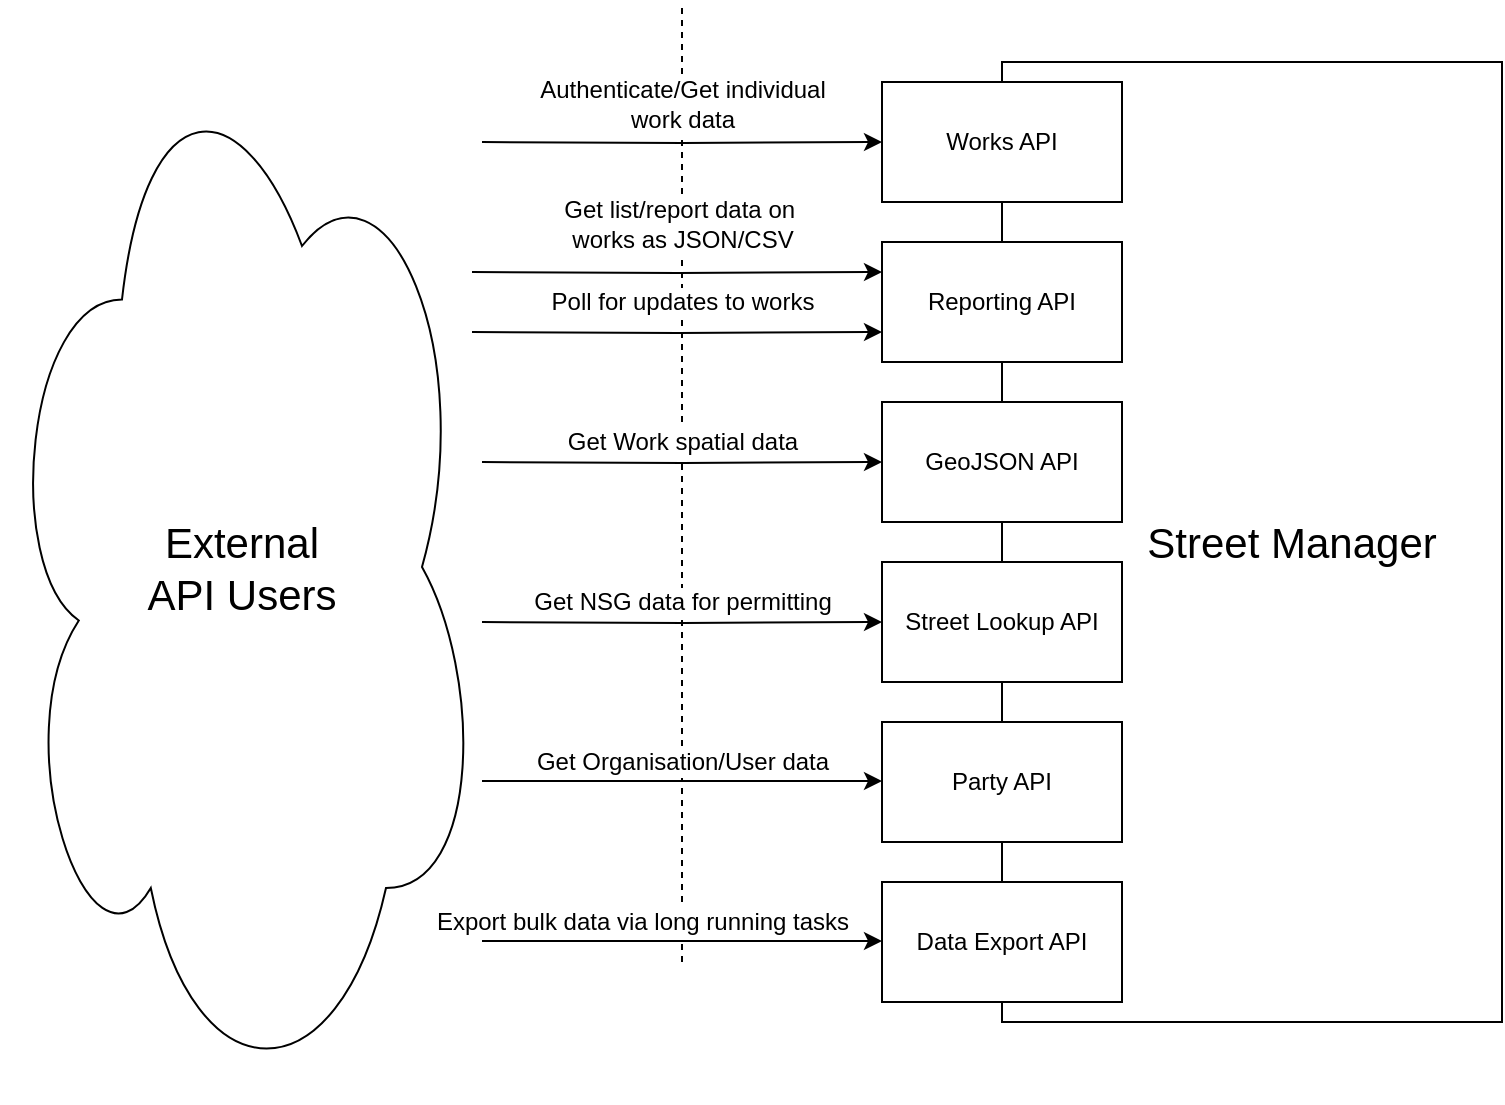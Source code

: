 <mxfile version="12.3.6" type="device" pages="1"><diagram id="yvY9XPShu4gIJ7q-9Z7X" name="Page-1"><mxGraphModel dx="786" dy="464" grid="1" gridSize="10" guides="1" tooltips="1" connect="1" arrows="1" fold="1" page="1" pageScale="1" pageWidth="827" pageHeight="1169" math="0" shadow="0"><root><mxCell id="0"/><mxCell id="1" parent="0"/><mxCell id="xEVl0C_KiAzPeE4bStc8-1" value="&lt;font style=&quot;font-size: 21px&quot;&gt;External &lt;br&gt;API Users&lt;/font&gt;" style="ellipse;shape=cloud;whiteSpace=wrap;html=1;" parent="1" vertex="1"><mxGeometry x="80" y="255" width="240" height="535" as="geometry"/></mxCell><mxCell id="xEVl0C_KiAzPeE4bStc8-2" value="" style="endArrow=none;dashed=1;html=1;" parent="1" edge="1"><mxGeometry width="50" height="50" relative="1" as="geometry"><mxPoint x="420" y="720" as="sourcePoint"/><mxPoint x="420" y="240" as="targetPoint"/></mxGeometry></mxCell><mxCell id="xEVl0C_KiAzPeE4bStc8-3" value="&lt;blockquote style=&quot;margin: 0 0 0 40px ; border: none ; padding: 0px&quot;&gt;&lt;font style=&quot;font-size: 21px&quot;&gt;Street Manager&lt;/font&gt;&lt;/blockquote&gt;" style="whiteSpace=wrap;html=1;align=center;" parent="1" vertex="1"><mxGeometry x="580" y="270" width="250" height="480" as="geometry"/></mxCell><mxCell id="xEVl0C_KiAzPeE4bStc8-4" value="Works API" style="rounded=0;whiteSpace=wrap;html=1;" parent="1" vertex="1"><mxGeometry x="520" y="280" width="120" height="60" as="geometry"/></mxCell><mxCell id="xEVl0C_KiAzPeE4bStc8-5" value="Reporting API" style="rounded=0;whiteSpace=wrap;html=1;" parent="1" vertex="1"><mxGeometry x="520" y="360" width="120" height="60" as="geometry"/></mxCell><mxCell id="xEVl0C_KiAzPeE4bStc8-6" value="GeoJSON API" style="rounded=0;whiteSpace=wrap;html=1;" parent="1" vertex="1"><mxGeometry x="520" y="440" width="120" height="60" as="geometry"/></mxCell><mxCell id="xEVl0C_KiAzPeE4bStc8-7" value="Street Lookup API" style="rounded=0;whiteSpace=wrap;html=1;" parent="1" vertex="1"><mxGeometry x="520" y="520" width="120" height="60" as="geometry"/></mxCell><mxCell id="xEVl0C_KiAzPeE4bStc8-9" style="edgeStyle=orthogonalEdgeStyle;rounded=0;orthogonalLoop=1;jettySize=auto;html=1;exitX=0.5;exitY=1;exitDx=0;exitDy=0;" parent="1" source="xEVl0C_KiAzPeE4bStc8-3" target="xEVl0C_KiAzPeE4bStc8-3" edge="1"><mxGeometry relative="1" as="geometry"/></mxCell><mxCell id="xEVl0C_KiAzPeE4bStc8-10" style="edgeStyle=orthogonalEdgeStyle;rounded=0;orthogonalLoop=1;jettySize=auto;html=1;exitX=0.5;exitY=1;exitDx=0;exitDy=0;" parent="1" source="xEVl0C_KiAzPeE4bStc8-3" target="xEVl0C_KiAzPeE4bStc8-3" edge="1"><mxGeometry relative="1" as="geometry"/></mxCell><mxCell id="xEVl0C_KiAzPeE4bStc8-15" style="edgeStyle=orthogonalEdgeStyle;rounded=0;orthogonalLoop=1;jettySize=auto;html=1;entryX=0;entryY=0.5;entryDx=0;entryDy=0;" parent="1" target="xEVl0C_KiAzPeE4bStc8-4" edge="1"><mxGeometry relative="1" as="geometry"><mxPoint x="320" y="310" as="sourcePoint"/></mxGeometry></mxCell><mxCell id="xEVl0C_KiAzPeE4bStc8-20" value="Authenticate/Get individual &lt;br&gt;work data" style="text;html=1;resizable=0;points=[];align=center;verticalAlign=middle;labelBackgroundColor=#ffffff;" parent="xEVl0C_KiAzPeE4bStc8-15" vertex="1" connectable="0"><mxGeometry x="-0.37" y="1" relative="1" as="geometry"><mxPoint x="37" y="-19" as="offset"/></mxGeometry></mxCell><mxCell id="xEVl0C_KiAzPeE4bStc8-32" style="edgeStyle=orthogonalEdgeStyle;rounded=0;orthogonalLoop=1;jettySize=auto;html=1;exitX=1;exitY=0.25;exitDx=0;exitDy=0;entryX=0;entryY=0.25;entryDx=0;entryDy=0;" parent="1" target="xEVl0C_KiAzPeE4bStc8-5" edge="1"><mxGeometry relative="1" as="geometry"><mxPoint x="315" y="375" as="sourcePoint"/></mxGeometry></mxCell><mxCell id="xEVl0C_KiAzPeE4bStc8-33" value="Get list/report data on&amp;nbsp;&lt;br&gt;works as JSON/CSV" style="text;html=1;resizable=0;points=[];align=center;verticalAlign=middle;labelBackgroundColor=#ffffff;" parent="xEVl0C_KiAzPeE4bStc8-32" vertex="1" connectable="0"><mxGeometry x="-0.356" y="-2" relative="1" as="geometry"><mxPoint x="39" y="-27" as="offset"/></mxGeometry></mxCell><mxCell id="xEVl0C_KiAzPeE4bStc8-34" style="edgeStyle=orthogonalEdgeStyle;rounded=0;orthogonalLoop=1;jettySize=auto;html=1;exitX=1;exitY=0.75;exitDx=0;exitDy=0;entryX=0;entryY=0.75;entryDx=0;entryDy=0;" parent="1" target="xEVl0C_KiAzPeE4bStc8-5" edge="1"><mxGeometry relative="1" as="geometry"><mxPoint x="315" y="405" as="sourcePoint"/></mxGeometry></mxCell><mxCell id="xEVl0C_KiAzPeE4bStc8-35" value="Poll for updates to works" style="text;html=1;resizable=0;points=[];align=center;verticalAlign=middle;labelBackgroundColor=#ffffff;" parent="xEVl0C_KiAzPeE4bStc8-34" vertex="1" connectable="0"><mxGeometry x="0.22" relative="1" as="geometry"><mxPoint x="-20" y="-15" as="offset"/></mxGeometry></mxCell><mxCell id="xEVl0C_KiAzPeE4bStc8-19" style="edgeStyle=orthogonalEdgeStyle;rounded=0;orthogonalLoop=1;jettySize=auto;html=1;" parent="1" target="xEVl0C_KiAzPeE4bStc8-6" edge="1"><mxGeometry relative="1" as="geometry"><mxPoint x="320" y="470" as="sourcePoint"/></mxGeometry></mxCell><mxCell id="xEVl0C_KiAzPeE4bStc8-30" value="Get Work spatial data" style="text;html=1;resizable=0;points=[];align=center;verticalAlign=middle;labelBackgroundColor=#ffffff;" parent="xEVl0C_KiAzPeE4bStc8-19" vertex="1" connectable="0"><mxGeometry x="0.17" y="1" relative="1" as="geometry"><mxPoint x="-17" y="-9" as="offset"/></mxGeometry></mxCell><mxCell id="xEVl0C_KiAzPeE4bStc8-22" style="edgeStyle=orthogonalEdgeStyle;rounded=0;orthogonalLoop=1;jettySize=auto;html=1;entryX=0;entryY=0.5;entryDx=0;entryDy=0;" parent="1" target="xEVl0C_KiAzPeE4bStc8-7" edge="1"><mxGeometry relative="1" as="geometry"><mxPoint x="320" y="550" as="sourcePoint"/></mxGeometry></mxCell><mxCell id="xEVl0C_KiAzPeE4bStc8-31" value="Get NSG data for permitting" style="text;html=1;resizable=0;points=[];align=center;verticalAlign=middle;labelBackgroundColor=#ffffff;" parent="xEVl0C_KiAzPeE4bStc8-22" vertex="1" connectable="0"><mxGeometry x="0.18" y="-2" relative="1" as="geometry"><mxPoint x="-18" y="-12" as="offset"/></mxGeometry></mxCell><mxCell id="Az-sJO5TNK1tLV6Se5vV-2" value="Party API" style="rounded=0;whiteSpace=wrap;html=1;" vertex="1" parent="1"><mxGeometry x="520" y="600" width="120" height="60" as="geometry"/></mxCell><mxCell id="Az-sJO5TNK1tLV6Se5vV-3" value="Data Export API" style="rounded=0;whiteSpace=wrap;html=1;" vertex="1" parent="1"><mxGeometry x="520" y="680" width="120" height="60" as="geometry"/></mxCell><mxCell id="Az-sJO5TNK1tLV6Se5vV-4" style="edgeStyle=orthogonalEdgeStyle;rounded=0;orthogonalLoop=1;jettySize=auto;html=1;entryX=0;entryY=0.5;entryDx=0;entryDy=0;" edge="1" parent="1"><mxGeometry relative="1" as="geometry"><mxPoint x="320" y="629.5" as="sourcePoint"/><mxPoint x="520" y="629.5" as="targetPoint"/></mxGeometry></mxCell><mxCell id="Az-sJO5TNK1tLV6Se5vV-5" value="Get Organisation/User data" style="text;html=1;resizable=0;points=[];align=center;verticalAlign=middle;labelBackgroundColor=#ffffff;" vertex="1" connectable="0" parent="Az-sJO5TNK1tLV6Se5vV-4"><mxGeometry x="0.18" y="-2" relative="1" as="geometry"><mxPoint x="-18" y="-12" as="offset"/></mxGeometry></mxCell><mxCell id="Az-sJO5TNK1tLV6Se5vV-6" style="edgeStyle=orthogonalEdgeStyle;rounded=0;orthogonalLoop=1;jettySize=auto;html=1;entryX=0;entryY=0.5;entryDx=0;entryDy=0;" edge="1" parent="1"><mxGeometry relative="1" as="geometry"><mxPoint x="320" y="709.5" as="sourcePoint"/><mxPoint x="520" y="709.5" as="targetPoint"/></mxGeometry></mxCell><mxCell id="Az-sJO5TNK1tLV6Se5vV-7" value="Export bulk data via long running tasks" style="text;html=1;resizable=0;points=[];align=center;verticalAlign=middle;labelBackgroundColor=#ffffff;" vertex="1" connectable="0" parent="Az-sJO5TNK1tLV6Se5vV-6"><mxGeometry x="0.18" y="-2" relative="1" as="geometry"><mxPoint x="-38" y="-11.5" as="offset"/></mxGeometry></mxCell></root></mxGraphModel></diagram></mxfile>